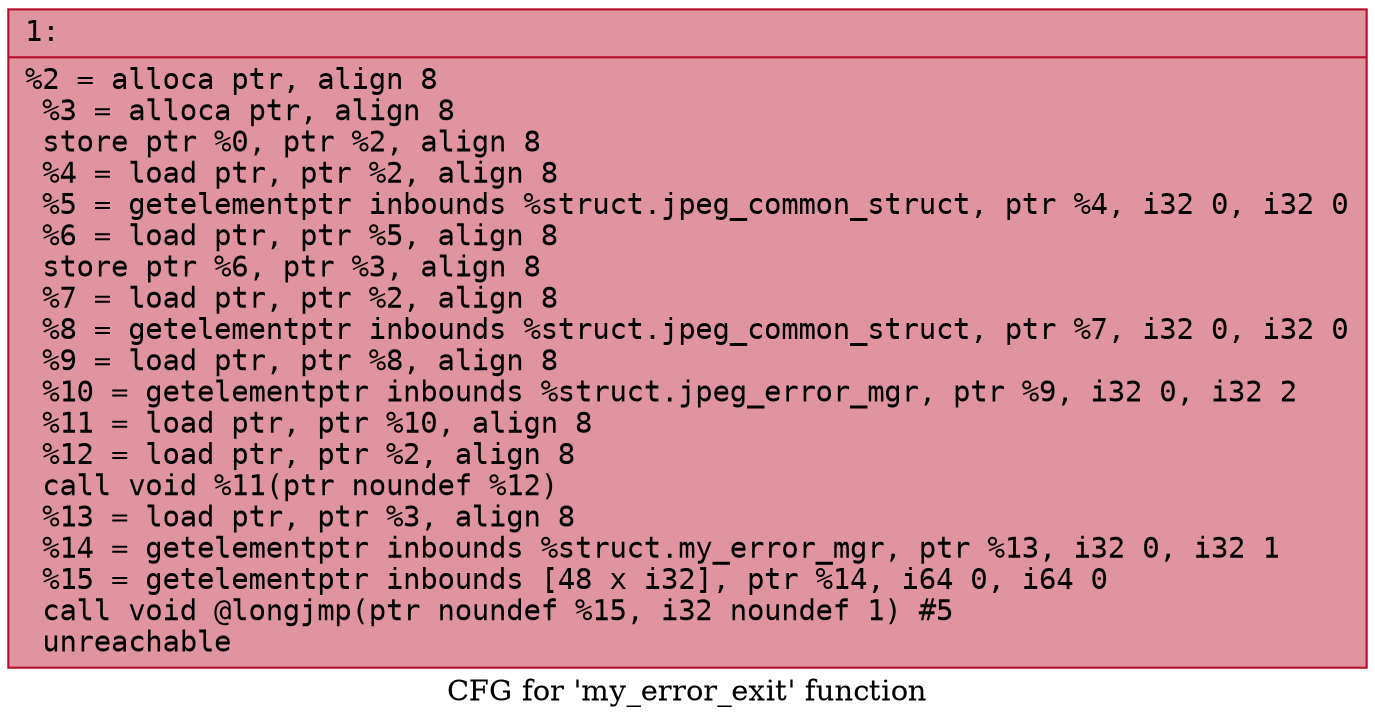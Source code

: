 digraph "CFG for 'my_error_exit' function" {
	label="CFG for 'my_error_exit' function";

	Node0x60000225a260 [shape=record,color="#b70d28ff", style=filled, fillcolor="#b70d2870" fontname="Courier",label="{1:\l|  %2 = alloca ptr, align 8\l  %3 = alloca ptr, align 8\l  store ptr %0, ptr %2, align 8\l  %4 = load ptr, ptr %2, align 8\l  %5 = getelementptr inbounds %struct.jpeg_common_struct, ptr %4, i32 0, i32 0\l  %6 = load ptr, ptr %5, align 8\l  store ptr %6, ptr %3, align 8\l  %7 = load ptr, ptr %2, align 8\l  %8 = getelementptr inbounds %struct.jpeg_common_struct, ptr %7, i32 0, i32 0\l  %9 = load ptr, ptr %8, align 8\l  %10 = getelementptr inbounds %struct.jpeg_error_mgr, ptr %9, i32 0, i32 2\l  %11 = load ptr, ptr %10, align 8\l  %12 = load ptr, ptr %2, align 8\l  call void %11(ptr noundef %12)\l  %13 = load ptr, ptr %3, align 8\l  %14 = getelementptr inbounds %struct.my_error_mgr, ptr %13, i32 0, i32 1\l  %15 = getelementptr inbounds [48 x i32], ptr %14, i64 0, i64 0\l  call void @longjmp(ptr noundef %15, i32 noundef 1) #5\l  unreachable\l}"];
}
